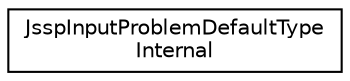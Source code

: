 digraph "Graphical Class Hierarchy"
{
 // LATEX_PDF_SIZE
  edge [fontname="Helvetica",fontsize="10",labelfontname="Helvetica",labelfontsize="10"];
  node [fontname="Helvetica",fontsize="10",shape=record];
  rankdir="LR";
  Node0 [label="JsspInputProblemDefaultType\lInternal",height=0.2,width=0.4,color="black", fillcolor="white", style="filled",URL="$structoperations__research_1_1scheduling_1_1jssp_1_1_jssp_input_problem_default_type_internal.html",tooltip=" "];
}
